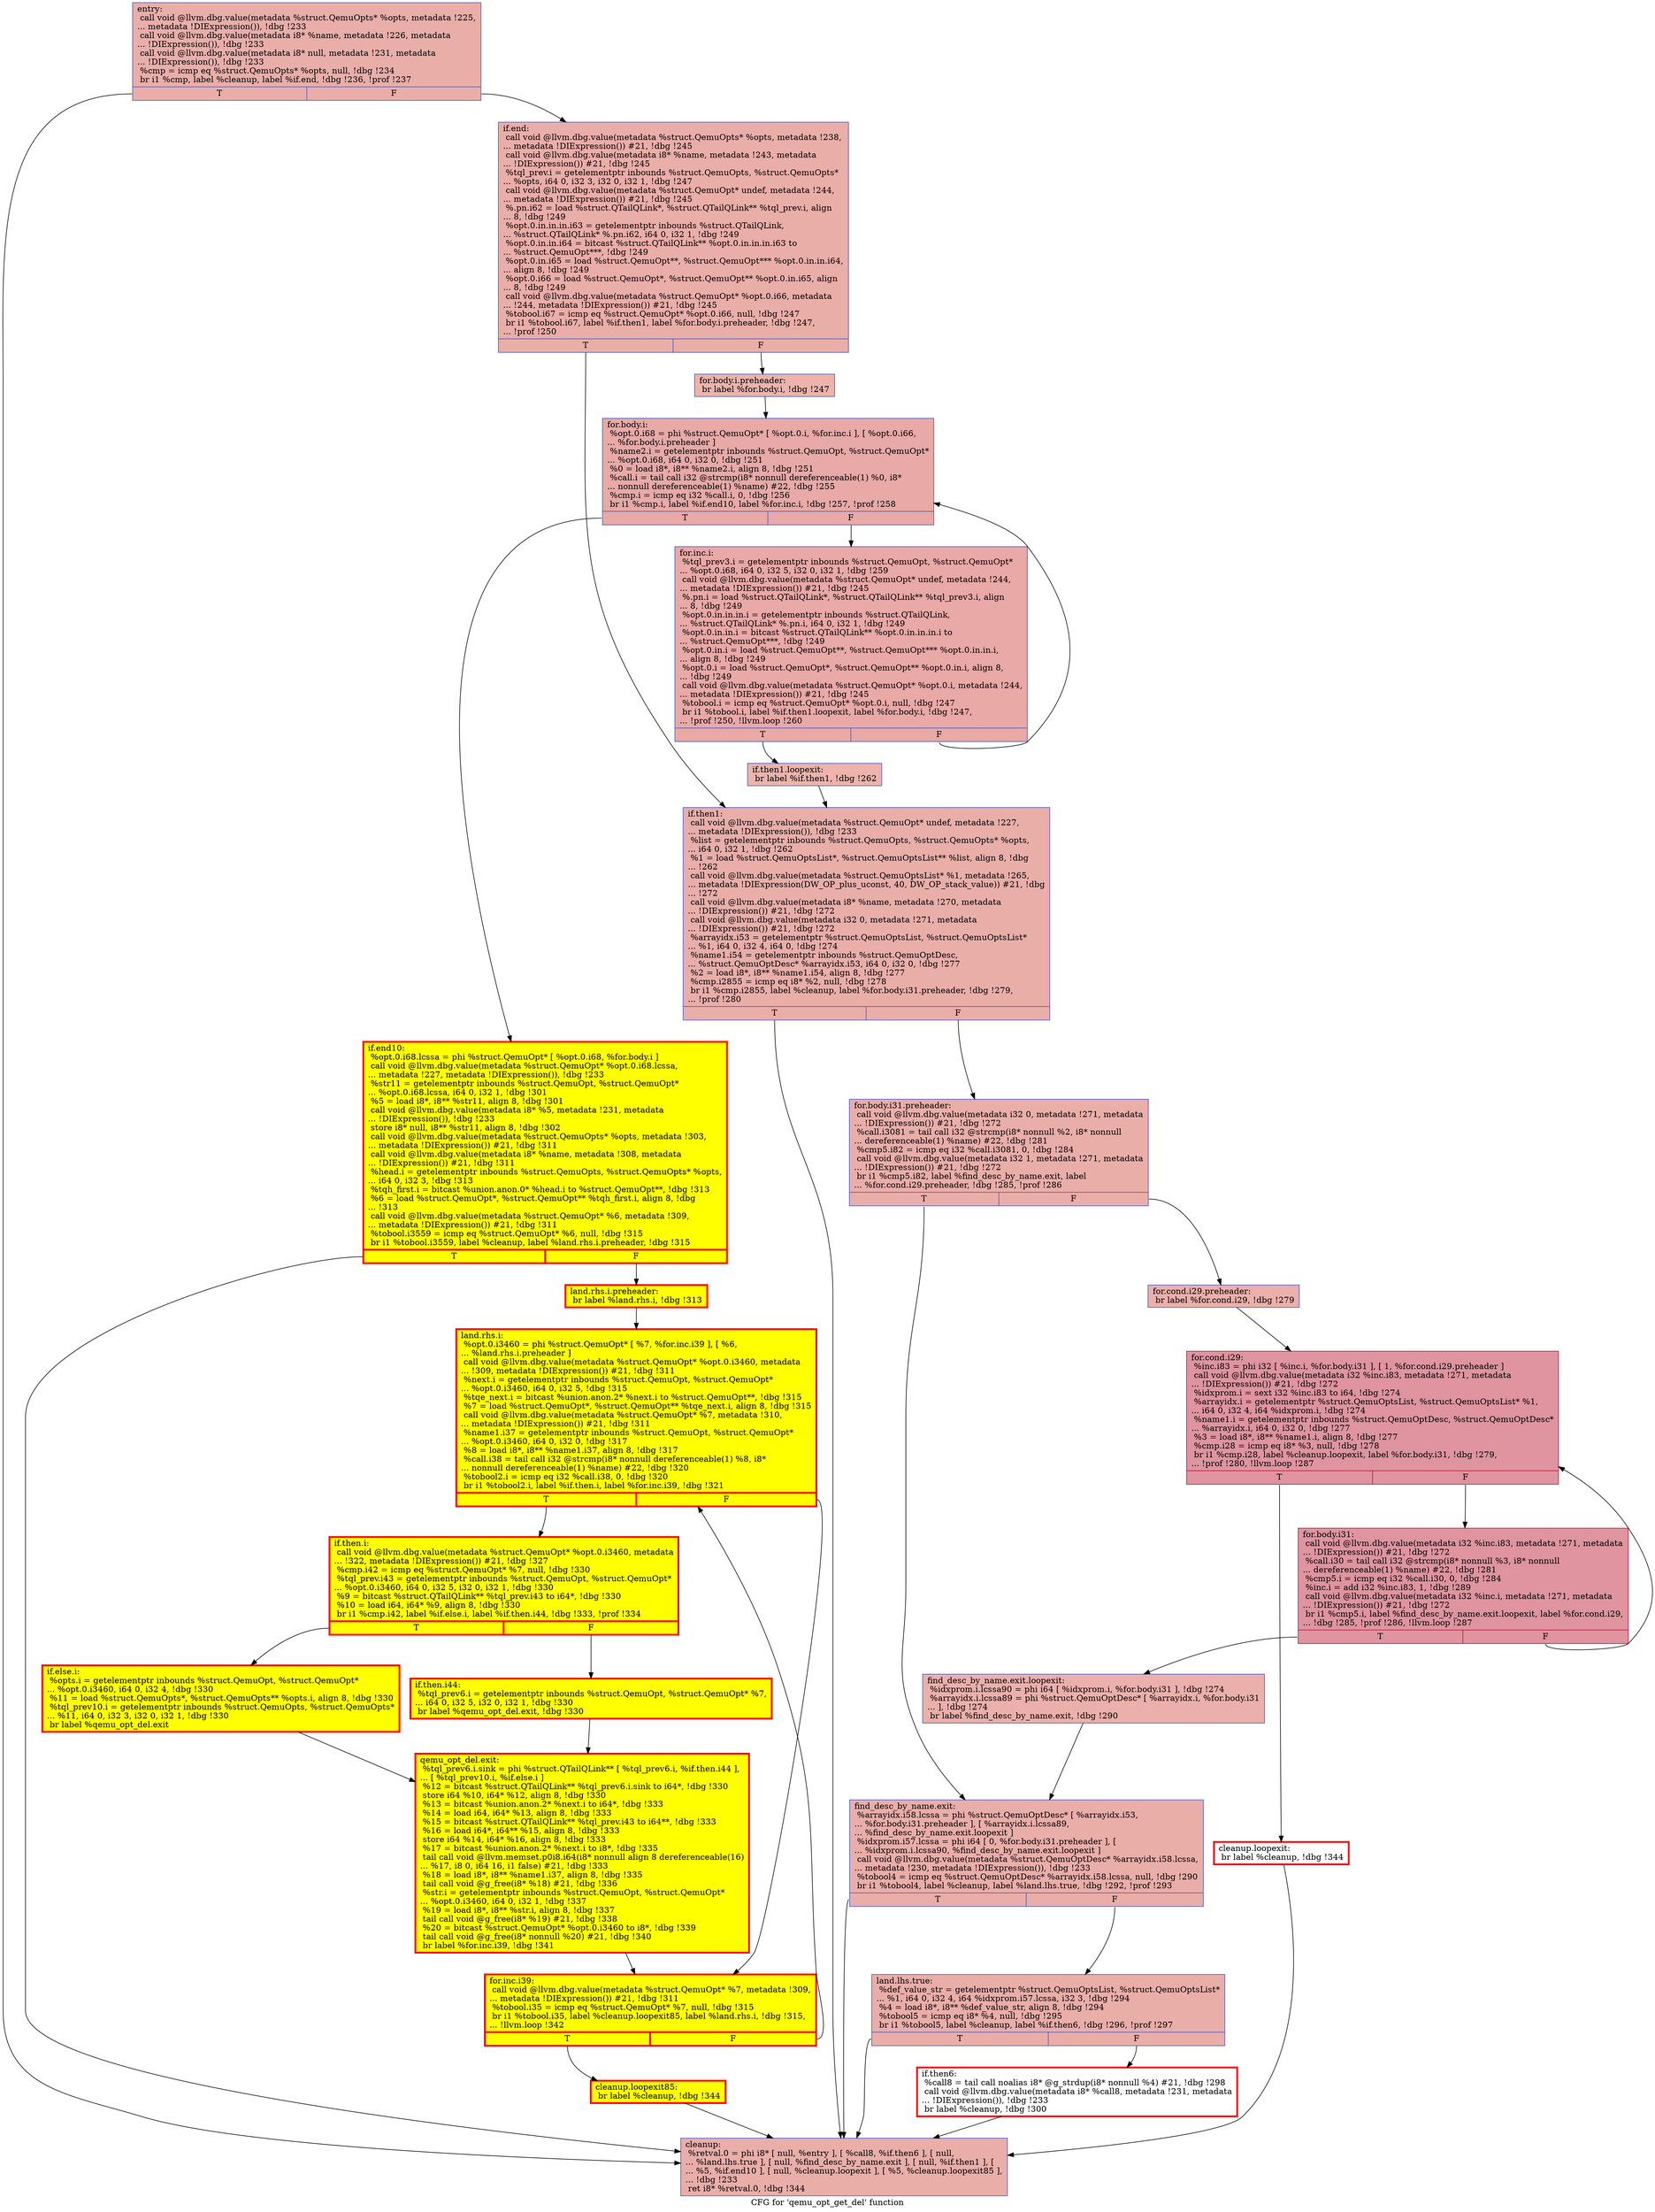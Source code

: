 digraph "CFG for 'qemu_opt_get_del' function" {
	label="CFG for 'qemu_opt_get_del' function";

	Node0x55ef421c14f0 [shape=record,color="#3d50c3ff", style=filled, fillcolor="#d0473d70",label="{entry:\l  call void @llvm.dbg.value(metadata %struct.QemuOpts* %opts, metadata !225,\l... metadata !DIExpression()), !dbg !233\l  call void @llvm.dbg.value(metadata i8* %name, metadata !226, metadata\l... !DIExpression()), !dbg !233\l  call void @llvm.dbg.value(metadata i8* null, metadata !231, metadata\l... !DIExpression()), !dbg !233\l  %cmp = icmp eq %struct.QemuOpts* %opts, null, !dbg !234\l  br i1 %cmp, label %cleanup, label %if.end, !dbg !236, !prof !237\l|{<s0>T|<s1>F}}"];
	Node0x55ef421c14f0:s0 -> Node0x55ef421ce7e0;
	Node0x55ef421c14f0:s1 -> Node0x55ef421ce050;
	Node0x55ef421ce050 [shape=record,color="#3d50c3ff", style=filled, fillcolor="#d0473d70",label="{if.end:                                           \l  call void @llvm.dbg.value(metadata %struct.QemuOpts* %opts, metadata !238,\l... metadata !DIExpression()) #21, !dbg !245\l  call void @llvm.dbg.value(metadata i8* %name, metadata !243, metadata\l... !DIExpression()) #21, !dbg !245\l  %tql_prev.i = getelementptr inbounds %struct.QemuOpts, %struct.QemuOpts*\l... %opts, i64 0, i32 3, i32 0, i32 1, !dbg !247\l  call void @llvm.dbg.value(metadata %struct.QemuOpt* undef, metadata !244,\l... metadata !DIExpression()) #21, !dbg !245\l  %.pn.i62 = load %struct.QTailQLink*, %struct.QTailQLink** %tql_prev.i, align\l... 8, !dbg !249\l  %opt.0.in.in.in.i63 = getelementptr inbounds %struct.QTailQLink,\l... %struct.QTailQLink* %.pn.i62, i64 0, i32 1, !dbg !249\l  %opt.0.in.in.i64 = bitcast %struct.QTailQLink** %opt.0.in.in.in.i63 to\l... %struct.QemuOpt***, !dbg !249\l  %opt.0.in.i65 = load %struct.QemuOpt**, %struct.QemuOpt*** %opt.0.in.in.i64,\l... align 8, !dbg !249\l  %opt.0.i66 = load %struct.QemuOpt*, %struct.QemuOpt** %opt.0.in.i65, align\l... 8, !dbg !249\l  call void @llvm.dbg.value(metadata %struct.QemuOpt* %opt.0.i66, metadata\l... !244, metadata !DIExpression()) #21, !dbg !245\l  %tobool.i67 = icmp eq %struct.QemuOpt* %opt.0.i66, null, !dbg !247\l  br i1 %tobool.i67, label %if.then1, label %for.body.i.preheader, !dbg !247,\l... !prof !250\l|{<s0>T|<s1>F}}"];
	Node0x55ef421ce050:s0 -> Node0x55ef421cee80;
	Node0x55ef421ce050:s1 -> Node0x55ef421e34d0;
	Node0x55ef421e34d0 [shape=record,color="#3d50c3ff", style=filled, fillcolor="#d6524470",label="{for.body.i.preheader:                             \l  br label %for.body.i, !dbg !247\l}"];
	Node0x55ef421e34d0 -> Node0x55ef42225cb0;
	Node0x55ef42225cb0 [shape=record,color="#3d50c3ff", style=filled, fillcolor="#ca3b3770",label="{for.body.i:                                       \l  %opt.0.i68 = phi %struct.QemuOpt* [ %opt.0.i, %for.inc.i ], [ %opt.0.i66,\l... %for.body.i.preheader ]\l  %name2.i = getelementptr inbounds %struct.QemuOpt, %struct.QemuOpt*\l... %opt.0.i68, i64 0, i32 0, !dbg !251\l  %0 = load i8*, i8** %name2.i, align 8, !dbg !251\l  %call.i = tail call i32 @strcmp(i8* nonnull dereferenceable(1) %0, i8*\l... nonnull dereferenceable(1) %name) #22, !dbg !255\l  %cmp.i = icmp eq i32 %call.i, 0, !dbg !256\l  br i1 %cmp.i, label %if.end10, label %for.inc.i, !dbg !257, !prof !258\l|{<s0>T|<s1>F}}"];
	Node0x55ef42225cb0:s0 -> Node0x55ef421ceef0;
	Node0x55ef42225cb0:s1 -> Node0x55ef422b6af0;
	Node0x55ef422b6af0 [shape=record,color="#3d50c3ff", style=filled, fillcolor="#ca3b3770",label="{for.inc.i:                                        \l  %tql_prev3.i = getelementptr inbounds %struct.QemuOpt, %struct.QemuOpt*\l... %opt.0.i68, i64 0, i32 5, i32 0, i32 1, !dbg !259\l  call void @llvm.dbg.value(metadata %struct.QemuOpt* undef, metadata !244,\l... metadata !DIExpression()) #21, !dbg !245\l  %.pn.i = load %struct.QTailQLink*, %struct.QTailQLink** %tql_prev3.i, align\l... 8, !dbg !249\l  %opt.0.in.in.in.i = getelementptr inbounds %struct.QTailQLink,\l... %struct.QTailQLink* %.pn.i, i64 0, i32 1, !dbg !249\l  %opt.0.in.in.i = bitcast %struct.QTailQLink** %opt.0.in.in.in.i to\l... %struct.QemuOpt***, !dbg !249\l  %opt.0.in.i = load %struct.QemuOpt**, %struct.QemuOpt*** %opt.0.in.in.i,\l... align 8, !dbg !249\l  %opt.0.i = load %struct.QemuOpt*, %struct.QemuOpt** %opt.0.in.i, align 8,\l... !dbg !249\l  call void @llvm.dbg.value(metadata %struct.QemuOpt* %opt.0.i, metadata !244,\l... metadata !DIExpression()) #21, !dbg !245\l  %tobool.i = icmp eq %struct.QemuOpt* %opt.0.i, null, !dbg !247\l  br i1 %tobool.i, label %if.then1.loopexit, label %for.body.i, !dbg !247,\l... !prof !250, !llvm.loop !260\l|{<s0>T|<s1>F}}"];
	Node0x55ef422b6af0:s0 -> Node0x55ef4227f890;
	Node0x55ef422b6af0:s1 -> Node0x55ef42225cb0;
	Node0x55ef4227f890 [shape=record,color="#3d50c3ff", style=filled, fillcolor="#d6524470",label="{if.then1.loopexit:                                \l  br label %if.then1, !dbg !262\l}"];
	Node0x55ef4227f890 -> Node0x55ef421cee80;
	Node0x55ef421cee80 [shape=record,color="#3d50c3ff", style=filled, fillcolor="#d0473d70",label="{if.then1:                                         \l  call void @llvm.dbg.value(metadata %struct.QemuOpt* undef, metadata !227,\l... metadata !DIExpression()), !dbg !233\l  %list = getelementptr inbounds %struct.QemuOpts, %struct.QemuOpts* %opts,\l... i64 0, i32 1, !dbg !262\l  %1 = load %struct.QemuOptsList*, %struct.QemuOptsList** %list, align 8, !dbg\l... !262\l  call void @llvm.dbg.value(metadata %struct.QemuOptsList* %1, metadata !265,\l... metadata !DIExpression(DW_OP_plus_uconst, 40, DW_OP_stack_value)) #21, !dbg\l... !272\l  call void @llvm.dbg.value(metadata i8* %name, metadata !270, metadata\l... !DIExpression()) #21, !dbg !272\l  call void @llvm.dbg.value(metadata i32 0, metadata !271, metadata\l... !DIExpression()) #21, !dbg !272\l  %arrayidx.i53 = getelementptr %struct.QemuOptsList, %struct.QemuOptsList*\l... %1, i64 0, i32 4, i64 0, !dbg !274\l  %name1.i54 = getelementptr inbounds %struct.QemuOptDesc,\l... %struct.QemuOptDesc* %arrayidx.i53, i64 0, i32 0, !dbg !277\l  %2 = load i8*, i8** %name1.i54, align 8, !dbg !277\l  %cmp.i2855 = icmp eq i8* %2, null, !dbg !278\l  br i1 %cmp.i2855, label %cleanup, label %for.body.i31.preheader, !dbg !279,\l... !prof !280\l|{<s0>T|<s1>F}}"];
	Node0x55ef421cee80:s0 -> Node0x55ef421ce7e0;
	Node0x55ef421cee80:s1 -> Node0x55ef421e6160;
	Node0x55ef421e6160 [shape=record,color="#3d50c3ff", style=filled, fillcolor="#d0473d70",label="{for.body.i31.preheader:                           \l  call void @llvm.dbg.value(metadata i32 0, metadata !271, metadata\l... !DIExpression()) #21, !dbg !272\l  %call.i3081 = tail call i32 @strcmp(i8* nonnull %2, i8* nonnull\l... dereferenceable(1) %name) #22, !dbg !281\l  %cmp5.i82 = icmp eq i32 %call.i3081, 0, !dbg !284\l  call void @llvm.dbg.value(metadata i32 1, metadata !271, metadata\l... !DIExpression()) #21, !dbg !272\l  br i1 %cmp5.i82, label %find_desc_by_name.exit, label\l... %for.cond.i29.preheader, !dbg !285, !prof !286\l|{<s0>T|<s1>F}}"];
	Node0x55ef421e6160:s0 -> Node0x55ef4224dd60;
	Node0x55ef421e6160:s1 -> Node0x55ef422bab80;
	Node0x55ef422bab80 [shape=record,color="#3d50c3ff", style=filled, fillcolor="#d24b4070",label="{for.cond.i29.preheader:                           \l  br label %for.cond.i29, !dbg !279\l}"];
	Node0x55ef422bab80 -> Node0x55ef422b41b0;
	Node0x55ef422b41b0 [shape=record,color="#b70d28ff", style=filled, fillcolor="#b70d2870",label="{for.cond.i29:                                     \l  %inc.i83 = phi i32 [ %inc.i, %for.body.i31 ], [ 1, %for.cond.i29.preheader ]\l  call void @llvm.dbg.value(metadata i32 %inc.i83, metadata !271, metadata\l... !DIExpression()) #21, !dbg !272\l  %idxprom.i = sext i32 %inc.i83 to i64, !dbg !274\l  %arrayidx.i = getelementptr %struct.QemuOptsList, %struct.QemuOptsList* %1,\l... i64 0, i32 4, i64 %idxprom.i, !dbg !274\l  %name1.i = getelementptr inbounds %struct.QemuOptDesc, %struct.QemuOptDesc*\l... %arrayidx.i, i64 0, i32 0, !dbg !277\l  %3 = load i8*, i8** %name1.i, align 8, !dbg !277\l  %cmp.i28 = icmp eq i8* %3, null, !dbg !278\l  br i1 %cmp.i28, label %cleanup.loopexit, label %for.body.i31, !dbg !279,\l... !prof !280, !llvm.loop !287\l|{<s0>T|<s1>F}}"];
	Node0x55ef422b41b0:s0 -> Node0x55ef422964a0;
	Node0x55ef422b41b0:s1 -> Node0x55ef422f98e0;
	Node0x55ef422f98e0 [shape=record,color="#b70d28ff", style=filled, fillcolor="#b70d2870",label="{for.body.i31:                                     \l  call void @llvm.dbg.value(metadata i32 %inc.i83, metadata !271, metadata\l... !DIExpression()) #21, !dbg !272\l  %call.i30 = tail call i32 @strcmp(i8* nonnull %3, i8* nonnull\l... dereferenceable(1) %name) #22, !dbg !281\l  %cmp5.i = icmp eq i32 %call.i30, 0, !dbg !284\l  %inc.i = add i32 %inc.i83, 1, !dbg !289\l  call void @llvm.dbg.value(metadata i32 %inc.i, metadata !271, metadata\l... !DIExpression()) #21, !dbg !272\l  br i1 %cmp5.i, label %find_desc_by_name.exit.loopexit, label %for.cond.i29,\l... !dbg !285, !prof !286, !llvm.loop !287\l|{<s0>T|<s1>F}}"];
	Node0x55ef422f98e0:s0 -> Node0x55ef4233c900;
	Node0x55ef422f98e0:s1 -> Node0x55ef422b41b0;
	Node0x55ef4233c900 [shape=record,color="#3d50c3ff", style=filled, fillcolor="#d24b4070",label="{find_desc_by_name.exit.loopexit:                  \l  %idxprom.i.lcssa90 = phi i64 [ %idxprom.i, %for.body.i31 ], !dbg !274\l  %arrayidx.i.lcssa89 = phi %struct.QemuOptDesc* [ %arrayidx.i, %for.body.i31\l... ], !dbg !274\l  br label %find_desc_by_name.exit, !dbg !290\l}"];
	Node0x55ef4233c900 -> Node0x55ef4224dd60;
	Node0x55ef4224dd60 [shape=record,color="#3d50c3ff", style=filled, fillcolor="#d0473d70",label="{find_desc_by_name.exit:                           \l  %arrayidx.i58.lcssa = phi %struct.QemuOptDesc* [ %arrayidx.i53,\l... %for.body.i31.preheader ], [ %arrayidx.i.lcssa89,\l... %find_desc_by_name.exit.loopexit ]\l  %idxprom.i57.lcssa = phi i64 [ 0, %for.body.i31.preheader ], [\l... %idxprom.i.lcssa90, %find_desc_by_name.exit.loopexit ]\l  call void @llvm.dbg.value(metadata %struct.QemuOptDesc* %arrayidx.i58.lcssa,\l... metadata !230, metadata !DIExpression()), !dbg !233\l  %tobool4 = icmp eq %struct.QemuOptDesc* %arrayidx.i58.lcssa, null, !dbg !290\l  br i1 %tobool4, label %cleanup, label %land.lhs.true, !dbg !292, !prof !293\l|{<s0>T|<s1>F}}"];
	Node0x55ef4224dd60:s0 -> Node0x55ef421ce7e0;
	Node0x55ef4224dd60:s1 -> Node0x55ef421cfa20;
	Node0x55ef421cfa20 [shape=record,color="#3d50c3ff", style=filled, fillcolor="#d0473d70",label="{land.lhs.true:                                    \l  %def_value_str = getelementptr %struct.QemuOptsList, %struct.QemuOptsList*\l... %1, i64 0, i32 4, i64 %idxprom.i57.lcssa, i32 3, !dbg !294\l  %4 = load i8*, i8** %def_value_str, align 8, !dbg !294\l  %tobool5 = icmp eq i8* %4, null, !dbg !295\l  br i1 %tobool5, label %cleanup, label %if.then6, !dbg !296, !prof !297\l|{<s0>T|<s1>F}}"];
	Node0x55ef421cfa20:s0 -> Node0x55ef421ce7e0;
	Node0x55ef421cfa20:s1 -> Node0x55ef421cf940;
	Node0x55ef421cf940 [shape=record,penwidth=3.0, color="red",label="{if.then6:                                         \l  %call8 = tail call noalias i8* @g_strdup(i8* nonnull %4) #21, !dbg !298\l  call void @llvm.dbg.value(metadata i8* %call8, metadata !231, metadata\l... !DIExpression()), !dbg !233\l  br label %cleanup, !dbg !300\l}"];
	Node0x55ef421cf940 -> Node0x55ef421ce7e0;
	Node0x55ef421ceef0 [shape=record,penwidth=3.0, style="filled", color="red", fillcolor="yellow",label="{if.end10:                                         \l  %opt.0.i68.lcssa = phi %struct.QemuOpt* [ %opt.0.i68, %for.body.i ]\l  call void @llvm.dbg.value(metadata %struct.QemuOpt* %opt.0.i68.lcssa,\l... metadata !227, metadata !DIExpression()), !dbg !233\l  %str11 = getelementptr inbounds %struct.QemuOpt, %struct.QemuOpt*\l... %opt.0.i68.lcssa, i64 0, i32 1, !dbg !301\l  %5 = load i8*, i8** %str11, align 8, !dbg !301\l  call void @llvm.dbg.value(metadata i8* %5, metadata !231, metadata\l... !DIExpression()), !dbg !233\l  store i8* null, i8** %str11, align 8, !dbg !302\l  call void @llvm.dbg.value(metadata %struct.QemuOpts* %opts, metadata !303,\l... metadata !DIExpression()) #21, !dbg !311\l  call void @llvm.dbg.value(metadata i8* %name, metadata !308, metadata\l... !DIExpression()) #21, !dbg !311\l  %head.i = getelementptr inbounds %struct.QemuOpts, %struct.QemuOpts* %opts,\l... i64 0, i32 3, !dbg !313\l  %tqh_first.i = bitcast %union.anon.0* %head.i to %struct.QemuOpt**, !dbg !313\l  %6 = load %struct.QemuOpt*, %struct.QemuOpt** %tqh_first.i, align 8, !dbg\l... !313\l  call void @llvm.dbg.value(metadata %struct.QemuOpt* %6, metadata !309,\l... metadata !DIExpression()) #21, !dbg !311\l  %tobool.i3559 = icmp eq %struct.QemuOpt* %6, null, !dbg !315\l  br i1 %tobool.i3559, label %cleanup, label %land.rhs.i.preheader, !dbg !315\l|{<s0>T|<s1>F}}"];
	Node0x55ef421ceef0:s0 -> Node0x55ef421ce7e0;
	Node0x55ef421ceef0:s1 -> Node0x55ef423977c0;
	Node0x55ef423977c0 [shape=record,penwidth=3.0, style="filled", color="red", fillcolor="yellow",label="{land.rhs.i.preheader:                             \l  br label %land.rhs.i, !dbg !313\l}"];
	Node0x55ef423977c0 -> Node0x55ef422ffac0;
	Node0x55ef422ffac0 [shape=record,penwidth=3.0, style="filled", color="red", fillcolor="yellow",label="{land.rhs.i:                                       \l  %opt.0.i3460 = phi %struct.QemuOpt* [ %7, %for.inc.i39 ], [ %6,\l... %land.rhs.i.preheader ]\l  call void @llvm.dbg.value(metadata %struct.QemuOpt* %opt.0.i3460, metadata\l... !309, metadata !DIExpression()) #21, !dbg !311\l  %next.i = getelementptr inbounds %struct.QemuOpt, %struct.QemuOpt*\l... %opt.0.i3460, i64 0, i32 5, !dbg !315\l  %tqe_next.i = bitcast %union.anon.2* %next.i to %struct.QemuOpt**, !dbg !315\l  %7 = load %struct.QemuOpt*, %struct.QemuOpt** %tqe_next.i, align 8, !dbg !315\l  call void @llvm.dbg.value(metadata %struct.QemuOpt* %7, metadata !310,\l... metadata !DIExpression()) #21, !dbg !311\l  %name1.i37 = getelementptr inbounds %struct.QemuOpt, %struct.QemuOpt*\l... %opt.0.i3460, i64 0, i32 0, !dbg !317\l  %8 = load i8*, i8** %name1.i37, align 8, !dbg !317\l  %call.i38 = tail call i32 @strcmp(i8* nonnull dereferenceable(1) %8, i8*\l... nonnull dereferenceable(1) %name) #22, !dbg !320\l  %tobool2.i = icmp eq i32 %call.i38, 0, !dbg !320\l  br i1 %tobool2.i, label %if.then.i, label %for.inc.i39, !dbg !321\l|{<s0>T|<s1>F}}"];
	Node0x55ef422ffac0:s0 -> Node0x55ef422a3580;
	Node0x55ef422ffac0:s1 -> Node0x55ef422a77d0;
	Node0x55ef422a3580 [shape=record,penwidth=3.0, style="filled", color="red", fillcolor="yellow",label="{if.then.i:                                        \l  call void @llvm.dbg.value(metadata %struct.QemuOpt* %opt.0.i3460, metadata\l... !322, metadata !DIExpression()) #21, !dbg !327\l  %cmp.i42 = icmp eq %struct.QemuOpt* %7, null, !dbg !330\l  %tql_prev.i43 = getelementptr inbounds %struct.QemuOpt, %struct.QemuOpt*\l... %opt.0.i3460, i64 0, i32 5, i32 0, i32 1, !dbg !330\l  %9 = bitcast %struct.QTailQLink** %tql_prev.i43 to i64*, !dbg !330\l  %10 = load i64, i64* %9, align 8, !dbg !330\l  br i1 %cmp.i42, label %if.else.i, label %if.then.i44, !dbg !333, !prof !334\l|{<s0>T|<s1>F}}"];
	Node0x55ef422a3580:s0 -> Node0x55ef421bdec0;
	Node0x55ef422a3580:s1 -> Node0x55ef422bdd20;
	Node0x55ef422bdd20 [shape=record,penwidth=3.0, style="filled", color="red", fillcolor="yellow",label="{if.then.i44:                                      \l  %tql_prev6.i = getelementptr inbounds %struct.QemuOpt, %struct.QemuOpt* %7,\l... i64 0, i32 5, i32 0, i32 1, !dbg !330\l  br label %qemu_opt_del.exit, !dbg !330\l}"];
	Node0x55ef422bdd20 -> Node0x55ef421894b0;
	Node0x55ef421bdec0 [shape=record,penwidth=3.0, style="filled", color="red", fillcolor="yellow",label="{if.else.i:                                        \l  %opts.i = getelementptr inbounds %struct.QemuOpt, %struct.QemuOpt*\l... %opt.0.i3460, i64 0, i32 4, !dbg !330\l  %11 = load %struct.QemuOpts*, %struct.QemuOpts** %opts.i, align 8, !dbg !330\l  %tql_prev10.i = getelementptr inbounds %struct.QemuOpts, %struct.QemuOpts*\l... %11, i64 0, i32 3, i32 0, i32 1, !dbg !330\l  br label %qemu_opt_del.exit\l}"];
	Node0x55ef421bdec0 -> Node0x55ef421894b0;
	Node0x55ef421894b0 [shape=record,penwidth=3.0, style="filled", color="red", fillcolor="yellow",label="{qemu_opt_del.exit:                                \l  %tql_prev6.i.sink = phi %struct.QTailQLink** [ %tql_prev6.i, %if.then.i44 ],\l... [ %tql_prev10.i, %if.else.i ]\l  %12 = bitcast %struct.QTailQLink** %tql_prev6.i.sink to i64*, !dbg !330\l  store i64 %10, i64* %12, align 8, !dbg !330\l  %13 = bitcast %union.anon.2* %next.i to i64*, !dbg !333\l  %14 = load i64, i64* %13, align 8, !dbg !333\l  %15 = bitcast %struct.QTailQLink** %tql_prev.i43 to i64**, !dbg !333\l  %16 = load i64*, i64** %15, align 8, !dbg !333\l  store i64 %14, i64* %16, align 8, !dbg !333\l  %17 = bitcast %union.anon.2* %next.i to i8*, !dbg !335\l  tail call void @llvm.memset.p0i8.i64(i8* nonnull align 8 dereferenceable(16)\l... %17, i8 0, i64 16, i1 false) #21, !dbg !333\l  %18 = load i8*, i8** %name1.i37, align 8, !dbg !335\l  tail call void @g_free(i8* %18) #21, !dbg !336\l  %str.i = getelementptr inbounds %struct.QemuOpt, %struct.QemuOpt*\l... %opt.0.i3460, i64 0, i32 1, !dbg !337\l  %19 = load i8*, i8** %str.i, align 8, !dbg !337\l  tail call void @g_free(i8* %19) #21, !dbg !338\l  %20 = bitcast %struct.QemuOpt* %opt.0.i3460 to i8*, !dbg !339\l  tail call void @g_free(i8* nonnull %20) #21, !dbg !340\l  br label %for.inc.i39, !dbg !341\l}"];
	Node0x55ef421894b0 -> Node0x55ef422a77d0;
	Node0x55ef422a77d0 [shape=record,penwidth=3.0, style="filled", color="red", fillcolor="yellow",label="{for.inc.i39:                                      \l  call void @llvm.dbg.value(metadata %struct.QemuOpt* %7, metadata !309,\l... metadata !DIExpression()) #21, !dbg !311\l  %tobool.i35 = icmp eq %struct.QemuOpt* %7, null, !dbg !315\l  br i1 %tobool.i35, label %cleanup.loopexit85, label %land.rhs.i, !dbg !315,\l... !llvm.loop !342\l|{<s0>T|<s1>F}}"];
	Node0x55ef422a77d0:s0 -> Node0x55ef42225e80;
	Node0x55ef422a77d0:s1 -> Node0x55ef422ffac0;
	Node0x55ef422964a0 [shape=record,penwidth=3.0, color="red",label="{cleanup.loopexit:                                 \l  br label %cleanup, !dbg !344\l}"];
	Node0x55ef422964a0 -> Node0x55ef421ce7e0;
	Node0x55ef42225e80 [shape=record,penwidth=3.0, style="filled", color="red", fillcolor="yellow",label="{cleanup.loopexit85:                               \l  br label %cleanup, !dbg !344\l}"];
	Node0x55ef42225e80 -> Node0x55ef421ce7e0;
	Node0x55ef421ce7e0 [shape=record,color="#3d50c3ff", style=filled, fillcolor="#d0473d70",label="{cleanup:                                          \l  %retval.0 = phi i8* [ null, %entry ], [ %call8, %if.then6 ], [ null,\l... %land.lhs.true ], [ null, %find_desc_by_name.exit ], [ null, %if.then1 ], [\l... %5, %if.end10 ], [ null, %cleanup.loopexit ], [ %5, %cleanup.loopexit85 ],\l... !dbg !233\l  ret i8* %retval.0, !dbg !344\l}"];
}
